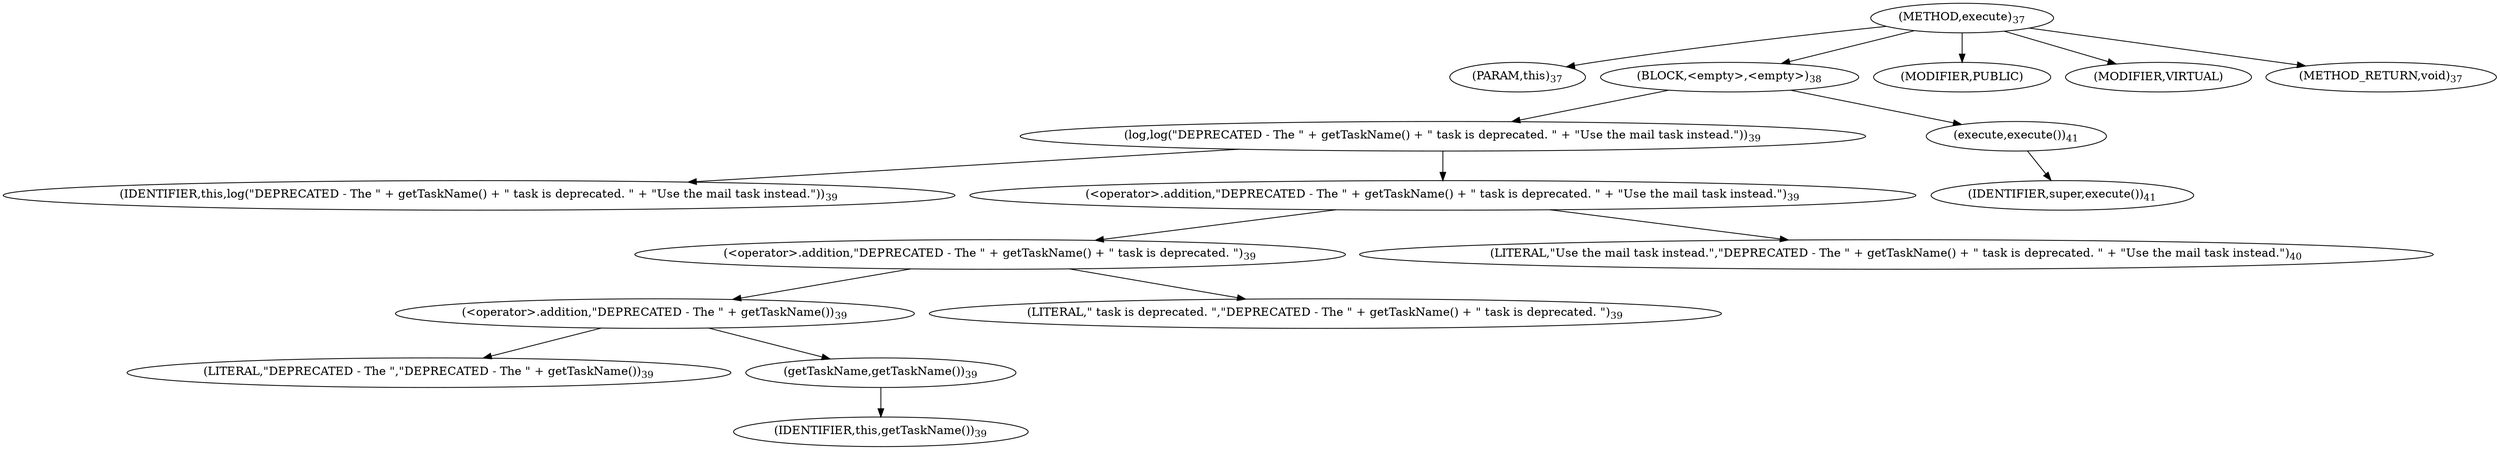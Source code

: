 digraph "execute" {  
"10" [label = <(METHOD,execute)<SUB>37</SUB>> ]
"4" [label = <(PARAM,this)<SUB>37</SUB>> ]
"11" [label = <(BLOCK,&lt;empty&gt;,&lt;empty&gt;)<SUB>38</SUB>> ]
"12" [label = <(log,log(&quot;DEPRECATED - The &quot; + getTaskName() + &quot; task is deprecated. &quot; + &quot;Use the mail task instead.&quot;))<SUB>39</SUB>> ]
"5" [label = <(IDENTIFIER,this,log(&quot;DEPRECATED - The &quot; + getTaskName() + &quot; task is deprecated. &quot; + &quot;Use the mail task instead.&quot;))<SUB>39</SUB>> ]
"13" [label = <(&lt;operator&gt;.addition,&quot;DEPRECATED - The &quot; + getTaskName() + &quot; task is deprecated. &quot; + &quot;Use the mail task instead.&quot;)<SUB>39</SUB>> ]
"14" [label = <(&lt;operator&gt;.addition,&quot;DEPRECATED - The &quot; + getTaskName() + &quot; task is deprecated. &quot;)<SUB>39</SUB>> ]
"15" [label = <(&lt;operator&gt;.addition,&quot;DEPRECATED - The &quot; + getTaskName())<SUB>39</SUB>> ]
"16" [label = <(LITERAL,&quot;DEPRECATED - The &quot;,&quot;DEPRECATED - The &quot; + getTaskName())<SUB>39</SUB>> ]
"17" [label = <(getTaskName,getTaskName())<SUB>39</SUB>> ]
"3" [label = <(IDENTIFIER,this,getTaskName())<SUB>39</SUB>> ]
"18" [label = <(LITERAL,&quot; task is deprecated. &quot;,&quot;DEPRECATED - The &quot; + getTaskName() + &quot; task is deprecated. &quot;)<SUB>39</SUB>> ]
"19" [label = <(LITERAL,&quot;Use the mail task instead.&quot;,&quot;DEPRECATED - The &quot; + getTaskName() + &quot; task is deprecated. &quot; + &quot;Use the mail task instead.&quot;)<SUB>40</SUB>> ]
"20" [label = <(execute,execute())<SUB>41</SUB>> ]
"21" [label = <(IDENTIFIER,super,execute())<SUB>41</SUB>> ]
"22" [label = <(MODIFIER,PUBLIC)> ]
"23" [label = <(MODIFIER,VIRTUAL)> ]
"24" [label = <(METHOD_RETURN,void)<SUB>37</SUB>> ]
  "10" -> "4" 
  "10" -> "11" 
  "10" -> "22" 
  "10" -> "23" 
  "10" -> "24" 
  "11" -> "12" 
  "11" -> "20" 
  "12" -> "5" 
  "12" -> "13" 
  "13" -> "14" 
  "13" -> "19" 
  "14" -> "15" 
  "14" -> "18" 
  "15" -> "16" 
  "15" -> "17" 
  "17" -> "3" 
  "20" -> "21" 
}
